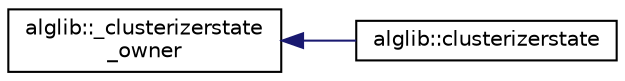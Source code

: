 digraph "Graphical Class Hierarchy"
{
  edge [fontname="Helvetica",fontsize="10",labelfontname="Helvetica",labelfontsize="10"];
  node [fontname="Helvetica",fontsize="10",shape=record];
  rankdir="LR";
  Node0 [label="alglib::_clusterizerstate\l_owner",height=0.2,width=0.4,color="black", fillcolor="white", style="filled",URL="$classalglib_1_1__clusterizerstate__owner.html"];
  Node0 -> Node1 [dir="back",color="midnightblue",fontsize="10",style="solid",fontname="Helvetica"];
  Node1 [label="alglib::clusterizerstate",height=0.2,width=0.4,color="black", fillcolor="white", style="filled",URL="$classalglib_1_1clusterizerstate.html"];
}
